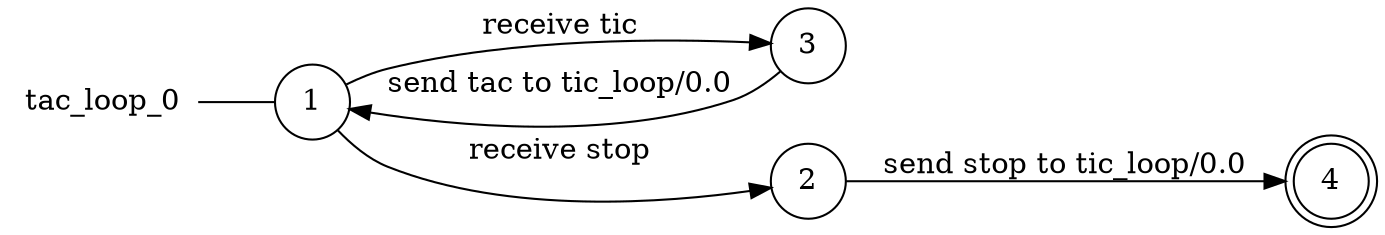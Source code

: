 digraph tac_loop_0 {
	rankdir="LR";
	n_0 [label="tac_loop_0", shape="plaintext"];
	n_1 [id="1", shape=circle, label="1"];
	n_0 -> n_1 [arrowhead=none];
	n_2 [id="2", shape=circle, label="3"];
	n_3 [id="4", shape=doublecircle, label="4"];
	n_4 [id="3", shape=circle, label="2"];

	n_4 -> n_3 [id="[$e|3]", label="send stop to tic_loop/0.0"];
	n_2 -> n_1 [id="[$e|6]", label="send tac to tic_loop/0.0"];
	n_1 -> n_4 [id="[$e|0]", label="receive stop"];
	n_1 -> n_2 [id="[$e|4]", label="receive tic"];
}
